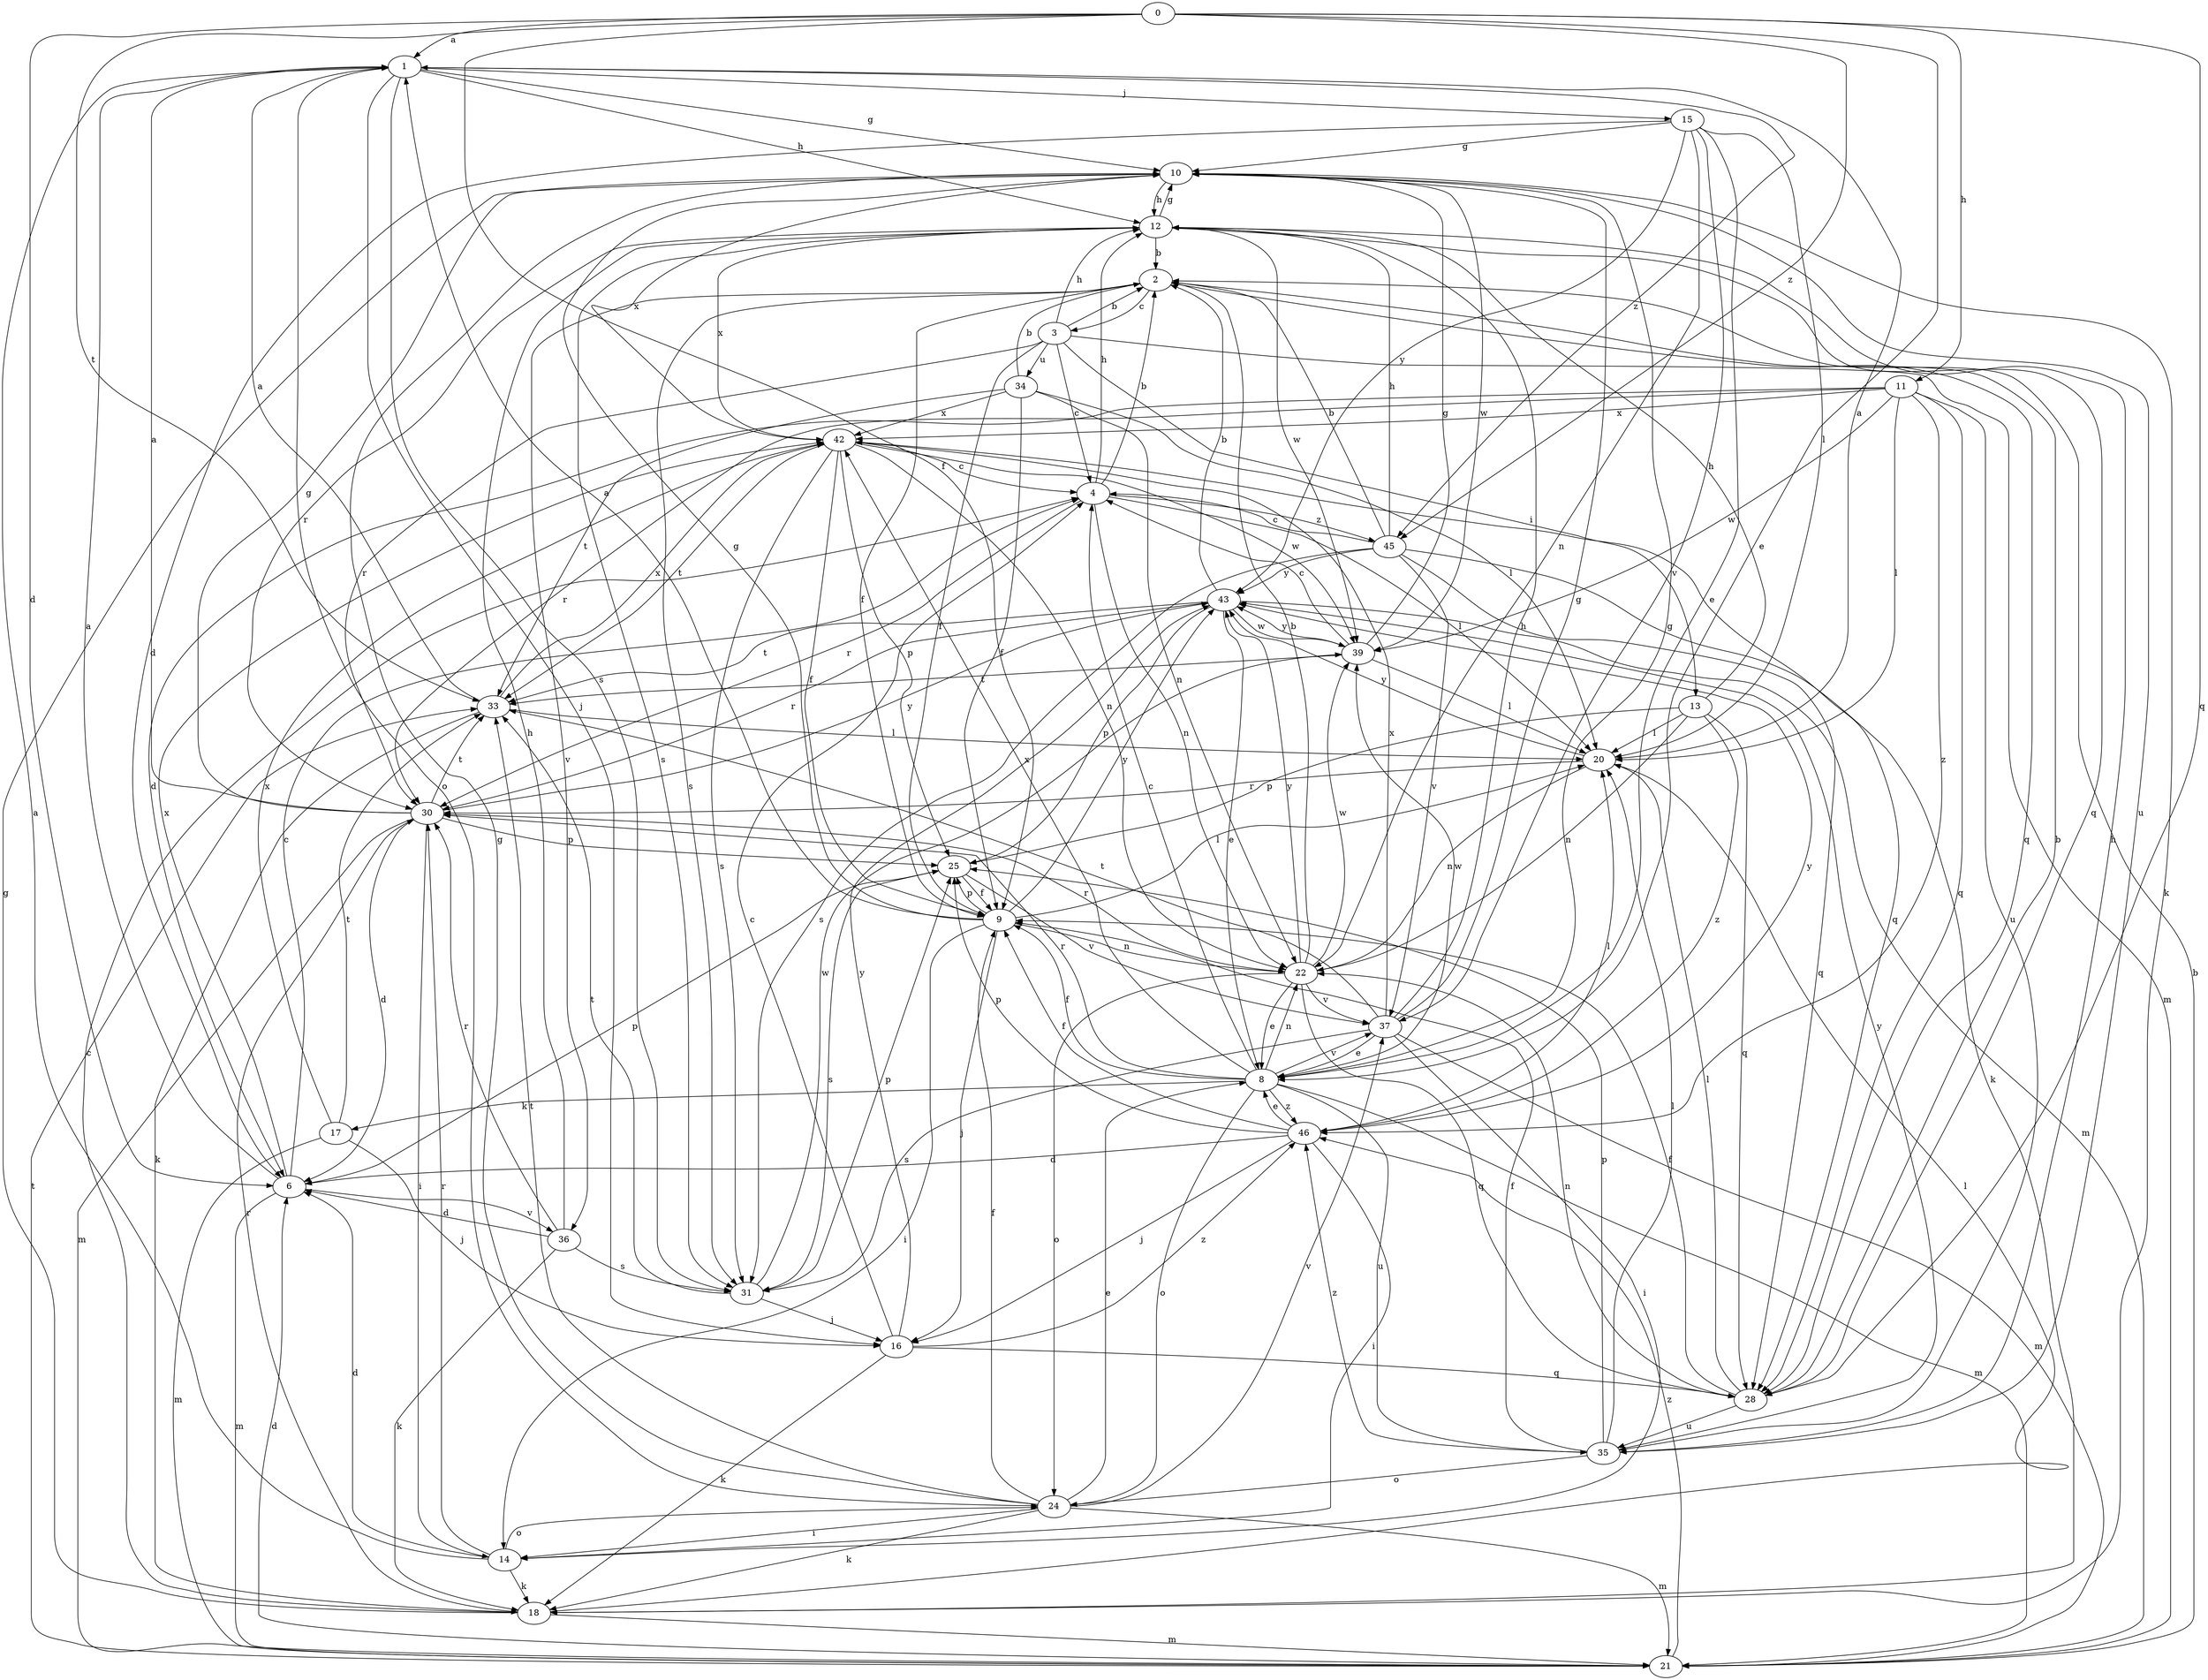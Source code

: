 strict digraph  {
0;
1;
2;
3;
4;
6;
8;
9;
10;
11;
12;
13;
14;
15;
16;
17;
18;
20;
21;
22;
24;
25;
28;
30;
31;
33;
34;
35;
36;
37;
39;
42;
43;
45;
46;
0 -> 1  [label=a];
0 -> 6  [label=d];
0 -> 8  [label=e];
0 -> 9  [label=f];
0 -> 11  [label=h];
0 -> 28  [label=q];
0 -> 33  [label=t];
0 -> 45  [label=z];
1 -> 10  [label=g];
1 -> 12  [label=h];
1 -> 15  [label=j];
1 -> 16  [label=j];
1 -> 24  [label=o];
1 -> 31  [label=s];
1 -> 45  [label=z];
2 -> 3  [label=c];
2 -> 9  [label=f];
2 -> 28  [label=q];
2 -> 31  [label=s];
2 -> 36  [label=v];
3 -> 2  [label=b];
3 -> 4  [label=c];
3 -> 9  [label=f];
3 -> 12  [label=h];
3 -> 13  [label=i];
3 -> 21  [label=m];
3 -> 30  [label=r];
3 -> 34  [label=u];
4 -> 2  [label=b];
4 -> 12  [label=h];
4 -> 20  [label=l];
4 -> 22  [label=n];
4 -> 30  [label=r];
4 -> 45  [label=z];
6 -> 1  [label=a];
6 -> 4  [label=c];
6 -> 21  [label=m];
6 -> 25  [label=p];
6 -> 36  [label=v];
6 -> 42  [label=x];
8 -> 4  [label=c];
8 -> 9  [label=f];
8 -> 10  [label=g];
8 -> 17  [label=k];
8 -> 21  [label=m];
8 -> 22  [label=n];
8 -> 24  [label=o];
8 -> 30  [label=r];
8 -> 35  [label=u];
8 -> 37  [label=v];
8 -> 39  [label=w];
8 -> 42  [label=x];
8 -> 46  [label=z];
9 -> 1  [label=a];
9 -> 10  [label=g];
9 -> 14  [label=i];
9 -> 16  [label=j];
9 -> 20  [label=l];
9 -> 22  [label=n];
9 -> 25  [label=p];
9 -> 43  [label=y];
10 -> 12  [label=h];
10 -> 18  [label=k];
10 -> 35  [label=u];
10 -> 39  [label=w];
10 -> 42  [label=x];
11 -> 6  [label=d];
11 -> 20  [label=l];
11 -> 28  [label=q];
11 -> 30  [label=r];
11 -> 35  [label=u];
11 -> 39  [label=w];
11 -> 42  [label=x];
11 -> 46  [label=z];
12 -> 2  [label=b];
12 -> 10  [label=g];
12 -> 28  [label=q];
12 -> 30  [label=r];
12 -> 31  [label=s];
12 -> 39  [label=w];
12 -> 42  [label=x];
13 -> 12  [label=h];
13 -> 20  [label=l];
13 -> 22  [label=n];
13 -> 25  [label=p];
13 -> 28  [label=q];
13 -> 46  [label=z];
14 -> 1  [label=a];
14 -> 6  [label=d];
14 -> 18  [label=k];
14 -> 24  [label=o];
14 -> 30  [label=r];
15 -> 6  [label=d];
15 -> 8  [label=e];
15 -> 10  [label=g];
15 -> 20  [label=l];
15 -> 22  [label=n];
15 -> 37  [label=v];
15 -> 43  [label=y];
16 -> 4  [label=c];
16 -> 18  [label=k];
16 -> 28  [label=q];
16 -> 43  [label=y];
16 -> 46  [label=z];
17 -> 16  [label=j];
17 -> 21  [label=m];
17 -> 33  [label=t];
17 -> 42  [label=x];
18 -> 4  [label=c];
18 -> 10  [label=g];
18 -> 20  [label=l];
18 -> 21  [label=m];
18 -> 30  [label=r];
20 -> 1  [label=a];
20 -> 22  [label=n];
20 -> 30  [label=r];
20 -> 43  [label=y];
21 -> 2  [label=b];
21 -> 6  [label=d];
21 -> 33  [label=t];
21 -> 46  [label=z];
22 -> 2  [label=b];
22 -> 8  [label=e];
22 -> 24  [label=o];
22 -> 28  [label=q];
22 -> 30  [label=r];
22 -> 37  [label=v];
22 -> 39  [label=w];
22 -> 43  [label=y];
24 -> 8  [label=e];
24 -> 9  [label=f];
24 -> 10  [label=g];
24 -> 14  [label=i];
24 -> 18  [label=k];
24 -> 21  [label=m];
24 -> 33  [label=t];
24 -> 37  [label=v];
25 -> 9  [label=f];
25 -> 31  [label=s];
25 -> 37  [label=v];
28 -> 2  [label=b];
28 -> 9  [label=f];
28 -> 20  [label=l];
28 -> 22  [label=n];
28 -> 35  [label=u];
30 -> 1  [label=a];
30 -> 6  [label=d];
30 -> 10  [label=g];
30 -> 14  [label=i];
30 -> 21  [label=m];
30 -> 25  [label=p];
30 -> 33  [label=t];
30 -> 43  [label=y];
31 -> 16  [label=j];
31 -> 25  [label=p];
31 -> 33  [label=t];
31 -> 39  [label=w];
33 -> 1  [label=a];
33 -> 18  [label=k];
33 -> 20  [label=l];
33 -> 42  [label=x];
34 -> 2  [label=b];
34 -> 9  [label=f];
34 -> 20  [label=l];
34 -> 22  [label=n];
34 -> 33  [label=t];
34 -> 42  [label=x];
35 -> 9  [label=f];
35 -> 12  [label=h];
35 -> 20  [label=l];
35 -> 24  [label=o];
35 -> 25  [label=p];
35 -> 43  [label=y];
35 -> 46  [label=z];
36 -> 6  [label=d];
36 -> 12  [label=h];
36 -> 18  [label=k];
36 -> 30  [label=r];
36 -> 31  [label=s];
37 -> 8  [label=e];
37 -> 10  [label=g];
37 -> 12  [label=h];
37 -> 14  [label=i];
37 -> 21  [label=m];
37 -> 31  [label=s];
37 -> 33  [label=t];
37 -> 42  [label=x];
39 -> 4  [label=c];
39 -> 10  [label=g];
39 -> 20  [label=l];
39 -> 33  [label=t];
39 -> 43  [label=y];
42 -> 4  [label=c];
42 -> 9  [label=f];
42 -> 22  [label=n];
42 -> 25  [label=p];
42 -> 28  [label=q];
42 -> 31  [label=s];
42 -> 33  [label=t];
42 -> 39  [label=w];
43 -> 2  [label=b];
43 -> 8  [label=e];
43 -> 21  [label=m];
43 -> 25  [label=p];
43 -> 30  [label=r];
43 -> 33  [label=t];
43 -> 39  [label=w];
45 -> 2  [label=b];
45 -> 4  [label=c];
45 -> 12  [label=h];
45 -> 18  [label=k];
45 -> 28  [label=q];
45 -> 31  [label=s];
45 -> 37  [label=v];
45 -> 43  [label=y];
46 -> 6  [label=d];
46 -> 8  [label=e];
46 -> 9  [label=f];
46 -> 14  [label=i];
46 -> 16  [label=j];
46 -> 20  [label=l];
46 -> 25  [label=p];
46 -> 43  [label=y];
}
